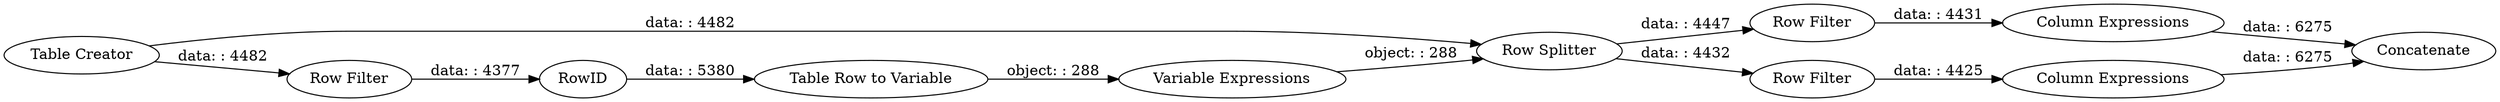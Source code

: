 digraph {
	"-8193655816249311607_8" [label="Row Filter"]
	"-8193655816249311607_14" [label="Table Row to Variable"]
	"-8193655816249311607_1" [label="Table Creator"]
	"-8193655816249311607_10" [label="Column Expressions"]
	"-8193655816249311607_13" [label=RowID]
	"-8193655816249311607_15" [label="Variable Expressions"]
	"-8193655816249311607_6" [label="Row Splitter"]
	"-8193655816249311607_9" [label="Column Expressions"]
	"-8193655816249311607_7" [label="Row Filter"]
	"-8193655816249311607_11" [label=Concatenate]
	"-8193655816249311607_12" [label="Row Filter"]
	"-8193655816249311607_6" -> "-8193655816249311607_8" [label="data: : 4447"]
	"-8193655816249311607_12" -> "-8193655816249311607_13" [label="data: : 4377"]
	"-8193655816249311607_8" -> "-8193655816249311607_10" [label="data: : 4431"]
	"-8193655816249311607_7" -> "-8193655816249311607_9" [label="data: : 4425"]
	"-8193655816249311607_13" -> "-8193655816249311607_14" [label="data: : 5380"]
	"-8193655816249311607_1" -> "-8193655816249311607_12" [label="data: : 4482"]
	"-8193655816249311607_9" -> "-8193655816249311607_11" [label="data: : 6275"]
	"-8193655816249311607_15" -> "-8193655816249311607_6" [label="object: : 288"]
	"-8193655816249311607_10" -> "-8193655816249311607_11" [label="data: : 6275"]
	"-8193655816249311607_14" -> "-8193655816249311607_15" [label="object: : 288"]
	"-8193655816249311607_1" -> "-8193655816249311607_6" [label="data: : 4482"]
	"-8193655816249311607_6" -> "-8193655816249311607_7" [label="data: : 4432"]
	rankdir=LR
}
